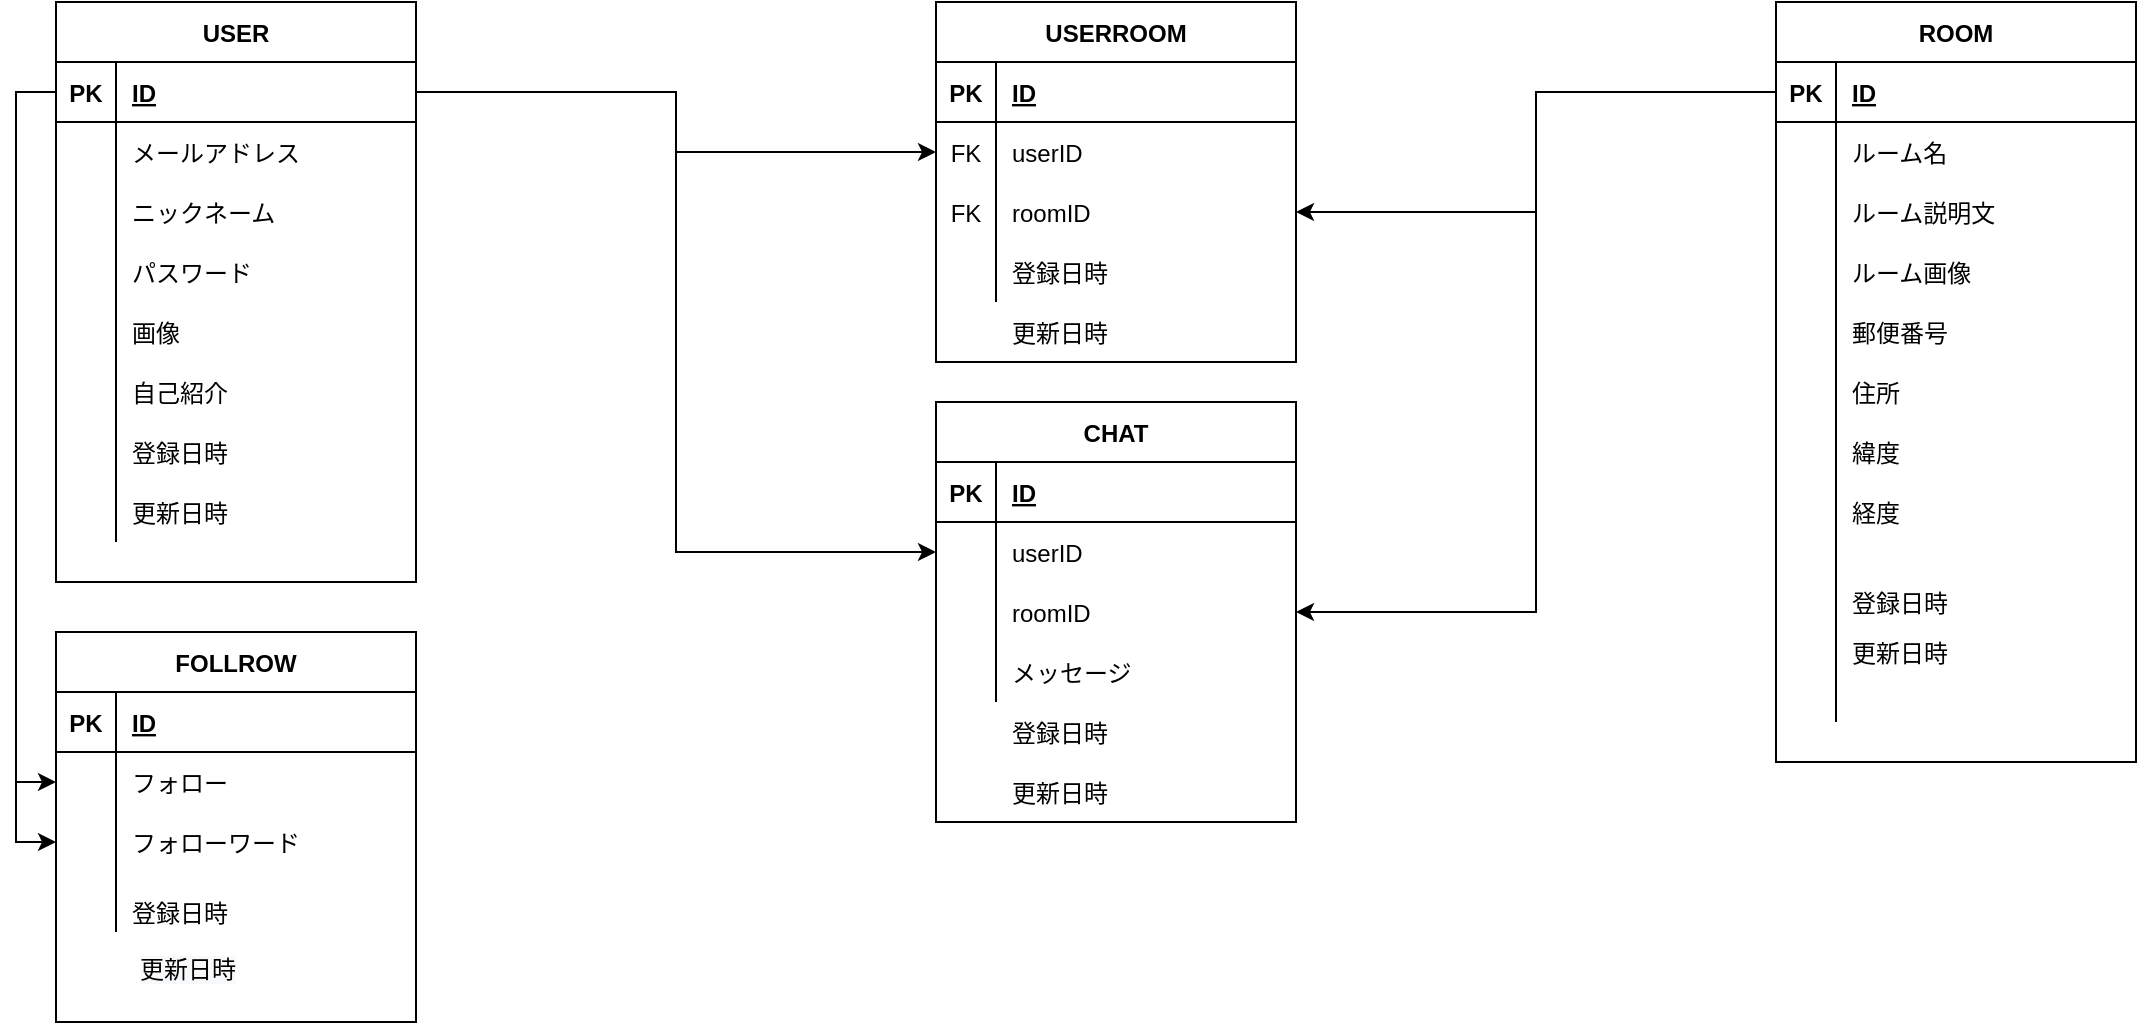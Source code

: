 <mxfile version="14.2.6" type="github">
  <diagram id="dEB8XlI67_u_IVw_Vs-G" name="ページ1">
    <mxGraphModel dx="773" dy="391" grid="1" gridSize="10" guides="1" tooltips="1" connect="1" arrows="1" fold="1" page="1" pageScale="1" pageWidth="1654" pageHeight="1169" math="0" shadow="0">
      <root>
        <mxCell id="0" />
        <mxCell id="1" parent="0" />
        <mxCell id="pdT_NjHJpdxYsYQ8o59m-1" value="USER" style="shape=table;startSize=30;container=1;collapsible=1;childLayout=tableLayout;fixedRows=1;rowLines=0;fontStyle=1;align=center;resizeLast=1;" parent="1" vertex="1">
          <mxGeometry x="40" y="40" width="180" height="290" as="geometry" />
        </mxCell>
        <mxCell id="pdT_NjHJpdxYsYQ8o59m-2" value="" style="shape=partialRectangle;collapsible=0;dropTarget=0;pointerEvents=0;fillColor=none;top=0;left=0;bottom=1;right=0;points=[[0,0.5],[1,0.5]];portConstraint=eastwest;" parent="pdT_NjHJpdxYsYQ8o59m-1" vertex="1">
          <mxGeometry y="30" width="180" height="30" as="geometry" />
        </mxCell>
        <mxCell id="pdT_NjHJpdxYsYQ8o59m-3" value="PK" style="shape=partialRectangle;connectable=0;fillColor=none;top=0;left=0;bottom=0;right=0;fontStyle=1;overflow=hidden;" parent="pdT_NjHJpdxYsYQ8o59m-2" vertex="1">
          <mxGeometry width="30" height="30" as="geometry" />
        </mxCell>
        <mxCell id="pdT_NjHJpdxYsYQ8o59m-4" value="ID" style="shape=partialRectangle;connectable=0;fillColor=none;top=0;left=0;bottom=0;right=0;align=left;spacingLeft=6;fontStyle=5;overflow=hidden;" parent="pdT_NjHJpdxYsYQ8o59m-2" vertex="1">
          <mxGeometry x="30" width="150" height="30" as="geometry" />
        </mxCell>
        <mxCell id="pdT_NjHJpdxYsYQ8o59m-5" value="" style="shape=partialRectangle;collapsible=0;dropTarget=0;pointerEvents=0;fillColor=none;top=0;left=0;bottom=0;right=0;points=[[0,0.5],[1,0.5]];portConstraint=eastwest;" parent="pdT_NjHJpdxYsYQ8o59m-1" vertex="1">
          <mxGeometry y="60" width="180" height="30" as="geometry" />
        </mxCell>
        <mxCell id="pdT_NjHJpdxYsYQ8o59m-6" value="" style="shape=partialRectangle;connectable=0;fillColor=none;top=0;left=0;bottom=0;right=0;editable=1;overflow=hidden;" parent="pdT_NjHJpdxYsYQ8o59m-5" vertex="1">
          <mxGeometry width="30" height="30" as="geometry" />
        </mxCell>
        <mxCell id="pdT_NjHJpdxYsYQ8o59m-7" value="メールアドレス" style="shape=partialRectangle;connectable=0;fillColor=none;top=0;left=0;bottom=0;right=0;align=left;spacingLeft=6;overflow=hidden;" parent="pdT_NjHJpdxYsYQ8o59m-5" vertex="1">
          <mxGeometry x="30" width="150" height="30" as="geometry" />
        </mxCell>
        <mxCell id="pdT_NjHJpdxYsYQ8o59m-8" value="" style="shape=partialRectangle;collapsible=0;dropTarget=0;pointerEvents=0;fillColor=none;top=0;left=0;bottom=0;right=0;points=[[0,0.5],[1,0.5]];portConstraint=eastwest;" parent="pdT_NjHJpdxYsYQ8o59m-1" vertex="1">
          <mxGeometry y="90" width="180" height="30" as="geometry" />
        </mxCell>
        <mxCell id="pdT_NjHJpdxYsYQ8o59m-9" value="" style="shape=partialRectangle;connectable=0;fillColor=none;top=0;left=0;bottom=0;right=0;editable=1;overflow=hidden;" parent="pdT_NjHJpdxYsYQ8o59m-8" vertex="1">
          <mxGeometry width="30" height="30" as="geometry" />
        </mxCell>
        <mxCell id="pdT_NjHJpdxYsYQ8o59m-10" value="ニックネーム" style="shape=partialRectangle;connectable=0;fillColor=none;top=0;left=0;bottom=0;right=0;align=left;spacingLeft=6;overflow=hidden;" parent="pdT_NjHJpdxYsYQ8o59m-8" vertex="1">
          <mxGeometry x="30" width="150" height="30" as="geometry" />
        </mxCell>
        <mxCell id="pdT_NjHJpdxYsYQ8o59m-11" value="" style="shape=partialRectangle;collapsible=0;dropTarget=0;pointerEvents=0;fillColor=none;top=0;left=0;bottom=0;right=0;points=[[0,0.5],[1,0.5]];portConstraint=eastwest;" parent="pdT_NjHJpdxYsYQ8o59m-1" vertex="1">
          <mxGeometry y="120" width="180" height="30" as="geometry" />
        </mxCell>
        <mxCell id="pdT_NjHJpdxYsYQ8o59m-12" value="" style="shape=partialRectangle;connectable=0;fillColor=none;top=0;left=0;bottom=0;right=0;editable=1;overflow=hidden;" parent="pdT_NjHJpdxYsYQ8o59m-11" vertex="1">
          <mxGeometry width="30" height="30" as="geometry" />
        </mxCell>
        <mxCell id="pdT_NjHJpdxYsYQ8o59m-13" value="パスワード" style="shape=partialRectangle;connectable=0;fillColor=none;top=0;left=0;bottom=0;right=0;align=left;spacingLeft=6;overflow=hidden;" parent="pdT_NjHJpdxYsYQ8o59m-11" vertex="1">
          <mxGeometry x="30" width="150" height="30" as="geometry" />
        </mxCell>
        <mxCell id="pdT_NjHJpdxYsYQ8o59m-14" value="" style="shape=partialRectangle;collapsible=0;dropTarget=0;pointerEvents=0;fillColor=none;top=0;left=0;bottom=0;right=0;points=[[0,0.5],[1,0.5]];portConstraint=eastwest;" parent="pdT_NjHJpdxYsYQ8o59m-1" vertex="1">
          <mxGeometry y="150" width="180" height="30" as="geometry" />
        </mxCell>
        <mxCell id="pdT_NjHJpdxYsYQ8o59m-15" value="" style="shape=partialRectangle;connectable=0;fillColor=none;top=0;left=0;bottom=0;right=0;editable=1;overflow=hidden;" parent="pdT_NjHJpdxYsYQ8o59m-14" vertex="1">
          <mxGeometry width="30" height="30" as="geometry" />
        </mxCell>
        <mxCell id="pdT_NjHJpdxYsYQ8o59m-16" value="画像" style="shape=partialRectangle;connectable=0;fillColor=none;top=0;left=0;bottom=0;right=0;align=left;spacingLeft=6;overflow=hidden;" parent="pdT_NjHJpdxYsYQ8o59m-14" vertex="1">
          <mxGeometry x="30" width="150" height="30" as="geometry" />
        </mxCell>
        <mxCell id="pdT_NjHJpdxYsYQ8o59m-17" value="" style="shape=partialRectangle;collapsible=0;dropTarget=0;pointerEvents=0;fillColor=none;top=0;left=0;bottom=0;right=0;points=[[0,0.5],[1,0.5]];portConstraint=eastwest;" parent="pdT_NjHJpdxYsYQ8o59m-1" vertex="1">
          <mxGeometry y="180" width="180" height="30" as="geometry" />
        </mxCell>
        <mxCell id="pdT_NjHJpdxYsYQ8o59m-18" value="" style="shape=partialRectangle;connectable=0;fillColor=none;top=0;left=0;bottom=0;right=0;editable=1;overflow=hidden;" parent="pdT_NjHJpdxYsYQ8o59m-17" vertex="1">
          <mxGeometry width="30" height="30" as="geometry" />
        </mxCell>
        <mxCell id="pdT_NjHJpdxYsYQ8o59m-19" value="自己紹介" style="shape=partialRectangle;connectable=0;fillColor=none;top=0;left=0;bottom=0;right=0;align=left;spacingLeft=6;overflow=hidden;" parent="pdT_NjHJpdxYsYQ8o59m-17" vertex="1">
          <mxGeometry x="30" width="150" height="30" as="geometry" />
        </mxCell>
        <mxCell id="pdT_NjHJpdxYsYQ8o59m-71" value="" style="shape=partialRectangle;collapsible=0;dropTarget=0;pointerEvents=0;fillColor=none;top=0;left=0;bottom=0;right=0;points=[[0,0.5],[1,0.5]];portConstraint=eastwest;" parent="pdT_NjHJpdxYsYQ8o59m-1" vertex="1">
          <mxGeometry y="210" width="180" height="30" as="geometry" />
        </mxCell>
        <mxCell id="pdT_NjHJpdxYsYQ8o59m-72" value="" style="shape=partialRectangle;connectable=0;fillColor=none;top=0;left=0;bottom=0;right=0;editable=1;overflow=hidden;" parent="pdT_NjHJpdxYsYQ8o59m-71" vertex="1">
          <mxGeometry width="30" height="30" as="geometry" />
        </mxCell>
        <mxCell id="pdT_NjHJpdxYsYQ8o59m-73" value="登録日時" style="shape=partialRectangle;connectable=0;fillColor=none;top=0;left=0;bottom=0;right=0;align=left;spacingLeft=6;overflow=hidden;" parent="pdT_NjHJpdxYsYQ8o59m-71" vertex="1">
          <mxGeometry x="30" width="150" height="30" as="geometry" />
        </mxCell>
        <mxCell id="pdT_NjHJpdxYsYQ8o59m-75" value="" style="shape=partialRectangle;collapsible=0;dropTarget=0;pointerEvents=0;fillColor=none;top=0;left=0;bottom=0;right=0;points=[[0,0.5],[1,0.5]];portConstraint=eastwest;" parent="pdT_NjHJpdxYsYQ8o59m-1" vertex="1">
          <mxGeometry y="240" width="180" height="30" as="geometry" />
        </mxCell>
        <mxCell id="pdT_NjHJpdxYsYQ8o59m-76" value="" style="shape=partialRectangle;connectable=0;fillColor=none;top=0;left=0;bottom=0;right=0;editable=1;overflow=hidden;" parent="pdT_NjHJpdxYsYQ8o59m-75" vertex="1">
          <mxGeometry width="30" height="30" as="geometry" />
        </mxCell>
        <mxCell id="pdT_NjHJpdxYsYQ8o59m-77" value="更新日時" style="shape=partialRectangle;connectable=0;fillColor=none;top=0;left=0;bottom=0;right=0;align=left;spacingLeft=6;overflow=hidden;" parent="pdT_NjHJpdxYsYQ8o59m-75" vertex="1">
          <mxGeometry x="30" width="150" height="30" as="geometry" />
        </mxCell>
        <mxCell id="pdT_NjHJpdxYsYQ8o59m-20" value="ROOM" style="shape=table;startSize=30;container=1;collapsible=1;childLayout=tableLayout;fixedRows=1;rowLines=0;fontStyle=1;align=center;resizeLast=1;" parent="1" vertex="1">
          <mxGeometry x="900" y="40" width="180" height="380" as="geometry" />
        </mxCell>
        <mxCell id="pdT_NjHJpdxYsYQ8o59m-21" value="" style="shape=partialRectangle;collapsible=0;dropTarget=0;pointerEvents=0;fillColor=none;top=0;left=0;bottom=1;right=0;points=[[0,0.5],[1,0.5]];portConstraint=eastwest;" parent="pdT_NjHJpdxYsYQ8o59m-20" vertex="1">
          <mxGeometry y="30" width="180" height="30" as="geometry" />
        </mxCell>
        <mxCell id="pdT_NjHJpdxYsYQ8o59m-22" value="PK" style="shape=partialRectangle;connectable=0;fillColor=none;top=0;left=0;bottom=0;right=0;fontStyle=1;overflow=hidden;" parent="pdT_NjHJpdxYsYQ8o59m-21" vertex="1">
          <mxGeometry width="30" height="30" as="geometry" />
        </mxCell>
        <mxCell id="pdT_NjHJpdxYsYQ8o59m-23" value="ID" style="shape=partialRectangle;connectable=0;fillColor=none;top=0;left=0;bottom=0;right=0;align=left;spacingLeft=6;fontStyle=5;overflow=hidden;" parent="pdT_NjHJpdxYsYQ8o59m-21" vertex="1">
          <mxGeometry x="30" width="150" height="30" as="geometry" />
        </mxCell>
        <mxCell id="pdT_NjHJpdxYsYQ8o59m-24" value="" style="shape=partialRectangle;collapsible=0;dropTarget=0;pointerEvents=0;fillColor=none;top=0;left=0;bottom=0;right=0;points=[[0,0.5],[1,0.5]];portConstraint=eastwest;" parent="pdT_NjHJpdxYsYQ8o59m-20" vertex="1">
          <mxGeometry y="60" width="180" height="30" as="geometry" />
        </mxCell>
        <mxCell id="pdT_NjHJpdxYsYQ8o59m-25" value="" style="shape=partialRectangle;connectable=0;fillColor=none;top=0;left=0;bottom=0;right=0;editable=1;overflow=hidden;" parent="pdT_NjHJpdxYsYQ8o59m-24" vertex="1">
          <mxGeometry width="30" height="30" as="geometry" />
        </mxCell>
        <mxCell id="pdT_NjHJpdxYsYQ8o59m-26" value="ルーム名" style="shape=partialRectangle;connectable=0;fillColor=none;top=0;left=0;bottom=0;right=0;align=left;spacingLeft=6;overflow=hidden;" parent="pdT_NjHJpdxYsYQ8o59m-24" vertex="1">
          <mxGeometry x="30" width="150" height="30" as="geometry" />
        </mxCell>
        <mxCell id="pdT_NjHJpdxYsYQ8o59m-67" value="" style="shape=partialRectangle;collapsible=0;dropTarget=0;pointerEvents=0;fillColor=none;top=0;left=0;bottom=0;right=0;points=[[0,0.5],[1,0.5]];portConstraint=eastwest;" parent="pdT_NjHJpdxYsYQ8o59m-20" vertex="1">
          <mxGeometry y="90" width="180" height="30" as="geometry" />
        </mxCell>
        <mxCell id="pdT_NjHJpdxYsYQ8o59m-68" value="" style="shape=partialRectangle;connectable=0;fillColor=none;top=0;left=0;bottom=0;right=0;editable=1;overflow=hidden;" parent="pdT_NjHJpdxYsYQ8o59m-67" vertex="1">
          <mxGeometry width="30" height="30" as="geometry" />
        </mxCell>
        <mxCell id="pdT_NjHJpdxYsYQ8o59m-69" value="ルーム説明文" style="shape=partialRectangle;connectable=0;fillColor=none;top=0;left=0;bottom=0;right=0;align=left;spacingLeft=6;overflow=hidden;" parent="pdT_NjHJpdxYsYQ8o59m-67" vertex="1">
          <mxGeometry x="30" width="150" height="30" as="geometry" />
        </mxCell>
        <mxCell id="pdT_NjHJpdxYsYQ8o59m-104" value="" style="shape=partialRectangle;collapsible=0;dropTarget=0;pointerEvents=0;fillColor=none;top=0;left=0;bottom=0;right=0;points=[[0,0.5],[1,0.5]];portConstraint=eastwest;" parent="pdT_NjHJpdxYsYQ8o59m-20" vertex="1">
          <mxGeometry y="120" width="180" height="30" as="geometry" />
        </mxCell>
        <mxCell id="pdT_NjHJpdxYsYQ8o59m-105" value="" style="shape=partialRectangle;connectable=0;fillColor=none;top=0;left=0;bottom=0;right=0;editable=1;overflow=hidden;" parent="pdT_NjHJpdxYsYQ8o59m-104" vertex="1">
          <mxGeometry width="30" height="30" as="geometry" />
        </mxCell>
        <mxCell id="pdT_NjHJpdxYsYQ8o59m-106" value="ルーム画像" style="shape=partialRectangle;connectable=0;fillColor=none;top=0;left=0;bottom=0;right=0;align=left;spacingLeft=6;overflow=hidden;" parent="pdT_NjHJpdxYsYQ8o59m-104" vertex="1">
          <mxGeometry x="30" width="150" height="30" as="geometry" />
        </mxCell>
        <mxCell id="pdT_NjHJpdxYsYQ8o59m-108" value="" style="shape=partialRectangle;collapsible=0;dropTarget=0;pointerEvents=0;fillColor=none;top=0;left=0;bottom=0;right=0;points=[[0,0.5],[1,0.5]];portConstraint=eastwest;" parent="pdT_NjHJpdxYsYQ8o59m-20" vertex="1">
          <mxGeometry y="150" width="180" height="30" as="geometry" />
        </mxCell>
        <mxCell id="pdT_NjHJpdxYsYQ8o59m-109" value="" style="shape=partialRectangle;connectable=0;fillColor=none;top=0;left=0;bottom=0;right=0;editable=1;overflow=hidden;" parent="pdT_NjHJpdxYsYQ8o59m-108" vertex="1">
          <mxGeometry width="30" height="30" as="geometry" />
        </mxCell>
        <mxCell id="pdT_NjHJpdxYsYQ8o59m-110" value="郵便番号" style="shape=partialRectangle;connectable=0;fillColor=none;top=0;left=0;bottom=0;right=0;align=left;spacingLeft=6;overflow=hidden;" parent="pdT_NjHJpdxYsYQ8o59m-108" vertex="1">
          <mxGeometry x="30" width="150" height="30" as="geometry" />
        </mxCell>
        <mxCell id="pdT_NjHJpdxYsYQ8o59m-112" value="" style="shape=partialRectangle;collapsible=0;dropTarget=0;pointerEvents=0;fillColor=none;top=0;left=0;bottom=0;right=0;points=[[0,0.5],[1,0.5]];portConstraint=eastwest;" parent="pdT_NjHJpdxYsYQ8o59m-20" vertex="1">
          <mxGeometry y="180" width="180" height="30" as="geometry" />
        </mxCell>
        <mxCell id="pdT_NjHJpdxYsYQ8o59m-113" value="" style="shape=partialRectangle;connectable=0;fillColor=none;top=0;left=0;bottom=0;right=0;editable=1;overflow=hidden;" parent="pdT_NjHJpdxYsYQ8o59m-112" vertex="1">
          <mxGeometry width="30" height="30" as="geometry" />
        </mxCell>
        <mxCell id="pdT_NjHJpdxYsYQ8o59m-114" value="住所" style="shape=partialRectangle;connectable=0;fillColor=none;top=0;left=0;bottom=0;right=0;align=left;spacingLeft=6;overflow=hidden;" parent="pdT_NjHJpdxYsYQ8o59m-112" vertex="1">
          <mxGeometry x="30" width="150" height="30" as="geometry" />
        </mxCell>
        <mxCell id="pdT_NjHJpdxYsYQ8o59m-116" value="" style="shape=partialRectangle;collapsible=0;dropTarget=0;pointerEvents=0;fillColor=none;top=0;left=0;bottom=0;right=0;points=[[0,0.5],[1,0.5]];portConstraint=eastwest;" parent="pdT_NjHJpdxYsYQ8o59m-20" vertex="1">
          <mxGeometry y="210" width="180" height="30" as="geometry" />
        </mxCell>
        <mxCell id="pdT_NjHJpdxYsYQ8o59m-117" value="" style="shape=partialRectangle;connectable=0;fillColor=none;top=0;left=0;bottom=0;right=0;editable=1;overflow=hidden;" parent="pdT_NjHJpdxYsYQ8o59m-116" vertex="1">
          <mxGeometry width="30" height="30" as="geometry" />
        </mxCell>
        <mxCell id="pdT_NjHJpdxYsYQ8o59m-118" value="緯度" style="shape=partialRectangle;connectable=0;fillColor=none;top=0;left=0;bottom=0;right=0;align=left;spacingLeft=6;overflow=hidden;" parent="pdT_NjHJpdxYsYQ8o59m-116" vertex="1">
          <mxGeometry x="30" width="150" height="30" as="geometry" />
        </mxCell>
        <mxCell id="pdT_NjHJpdxYsYQ8o59m-120" value="" style="shape=partialRectangle;collapsible=0;dropTarget=0;pointerEvents=0;fillColor=none;top=0;left=0;bottom=0;right=0;points=[[0,0.5],[1,0.5]];portConstraint=eastwest;" parent="pdT_NjHJpdxYsYQ8o59m-20" vertex="1">
          <mxGeometry y="240" width="180" height="30" as="geometry" />
        </mxCell>
        <mxCell id="pdT_NjHJpdxYsYQ8o59m-121" value="" style="shape=partialRectangle;connectable=0;fillColor=none;top=0;left=0;bottom=0;right=0;editable=1;overflow=hidden;" parent="pdT_NjHJpdxYsYQ8o59m-120" vertex="1">
          <mxGeometry width="30" height="30" as="geometry" />
        </mxCell>
        <mxCell id="pdT_NjHJpdxYsYQ8o59m-122" value="経度" style="shape=partialRectangle;connectable=0;fillColor=none;top=0;left=0;bottom=0;right=0;align=left;spacingLeft=6;overflow=hidden;" parent="pdT_NjHJpdxYsYQ8o59m-120" vertex="1">
          <mxGeometry x="30" width="150" height="30" as="geometry" />
        </mxCell>
        <mxCell id="pdT_NjHJpdxYsYQ8o59m-27" value="" style="shape=partialRectangle;collapsible=0;dropTarget=0;pointerEvents=0;fillColor=none;top=0;left=0;bottom=0;right=0;points=[[0,0.5],[1,0.5]];portConstraint=eastwest;" parent="pdT_NjHJpdxYsYQ8o59m-20" vertex="1">
          <mxGeometry y="270" width="180" height="40" as="geometry" />
        </mxCell>
        <mxCell id="pdT_NjHJpdxYsYQ8o59m-28" value="" style="shape=partialRectangle;connectable=0;fillColor=none;top=0;left=0;bottom=0;right=0;editable=1;overflow=hidden;" parent="pdT_NjHJpdxYsYQ8o59m-27" vertex="1">
          <mxGeometry width="30" height="40" as="geometry" />
        </mxCell>
        <mxCell id="pdT_NjHJpdxYsYQ8o59m-29" value="" style="shape=partialRectangle;connectable=0;fillColor=none;top=0;left=0;bottom=0;right=0;align=left;spacingLeft=6;overflow=hidden;" parent="pdT_NjHJpdxYsYQ8o59m-27" vertex="1">
          <mxGeometry x="30" width="150" height="40" as="geometry" />
        </mxCell>
        <mxCell id="pdT_NjHJpdxYsYQ8o59m-30" value="" style="shape=partialRectangle;collapsible=0;dropTarget=0;pointerEvents=0;fillColor=none;top=0;left=0;bottom=0;right=0;points=[[0,0.5],[1,0.5]];portConstraint=eastwest;" parent="pdT_NjHJpdxYsYQ8o59m-20" vertex="1">
          <mxGeometry y="310" width="180" height="50" as="geometry" />
        </mxCell>
        <mxCell id="pdT_NjHJpdxYsYQ8o59m-31" value="" style="shape=partialRectangle;connectable=0;fillColor=none;top=0;left=0;bottom=0;right=0;editable=1;overflow=hidden;" parent="pdT_NjHJpdxYsYQ8o59m-30" vertex="1">
          <mxGeometry width="30" height="50" as="geometry" />
        </mxCell>
        <mxCell id="pdT_NjHJpdxYsYQ8o59m-32" value="" style="shape=partialRectangle;connectable=0;fillColor=none;top=0;left=0;bottom=0;right=0;align=left;spacingLeft=6;overflow=hidden;" parent="pdT_NjHJpdxYsYQ8o59m-30" vertex="1">
          <mxGeometry x="30" width="150" height="50" as="geometry" />
        </mxCell>
        <mxCell id="pdT_NjHJpdxYsYQ8o59m-33" value="USERROOM" style="shape=table;startSize=30;container=1;collapsible=1;childLayout=tableLayout;fixedRows=1;rowLines=0;fontStyle=1;align=center;resizeLast=1;" parent="1" vertex="1">
          <mxGeometry x="480" y="40" width="180" height="180" as="geometry" />
        </mxCell>
        <mxCell id="pdT_NjHJpdxYsYQ8o59m-34" value="" style="shape=partialRectangle;collapsible=0;dropTarget=0;pointerEvents=0;fillColor=none;top=0;left=0;bottom=1;right=0;points=[[0,0.5],[1,0.5]];portConstraint=eastwest;" parent="pdT_NjHJpdxYsYQ8o59m-33" vertex="1">
          <mxGeometry y="30" width="180" height="30" as="geometry" />
        </mxCell>
        <mxCell id="pdT_NjHJpdxYsYQ8o59m-35" value="PK" style="shape=partialRectangle;connectable=0;fillColor=none;top=0;left=0;bottom=0;right=0;fontStyle=1;overflow=hidden;" parent="pdT_NjHJpdxYsYQ8o59m-34" vertex="1">
          <mxGeometry width="30" height="30" as="geometry" />
        </mxCell>
        <mxCell id="pdT_NjHJpdxYsYQ8o59m-36" value="ID" style="shape=partialRectangle;connectable=0;fillColor=none;top=0;left=0;bottom=0;right=0;align=left;spacingLeft=6;fontStyle=5;overflow=hidden;" parent="pdT_NjHJpdxYsYQ8o59m-34" vertex="1">
          <mxGeometry x="30" width="150" height="30" as="geometry" />
        </mxCell>
        <mxCell id="pdT_NjHJpdxYsYQ8o59m-37" value="" style="shape=partialRectangle;collapsible=0;dropTarget=0;pointerEvents=0;fillColor=none;top=0;left=0;bottom=0;right=0;points=[[0,0.5],[1,0.5]];portConstraint=eastwest;" parent="pdT_NjHJpdxYsYQ8o59m-33" vertex="1">
          <mxGeometry y="60" width="180" height="30" as="geometry" />
        </mxCell>
        <mxCell id="pdT_NjHJpdxYsYQ8o59m-38" value="FK" style="shape=partialRectangle;connectable=0;fillColor=none;top=0;left=0;bottom=0;right=0;editable=1;overflow=hidden;" parent="pdT_NjHJpdxYsYQ8o59m-37" vertex="1">
          <mxGeometry width="30" height="30" as="geometry" />
        </mxCell>
        <mxCell id="pdT_NjHJpdxYsYQ8o59m-39" value="userID" style="shape=partialRectangle;connectable=0;fillColor=none;top=0;left=0;bottom=0;right=0;align=left;spacingLeft=6;overflow=hidden;" parent="pdT_NjHJpdxYsYQ8o59m-37" vertex="1">
          <mxGeometry x="30" width="150" height="30" as="geometry" />
        </mxCell>
        <mxCell id="pdT_NjHJpdxYsYQ8o59m-40" value="" style="shape=partialRectangle;collapsible=0;dropTarget=0;pointerEvents=0;fillColor=none;top=0;left=0;bottom=0;right=0;points=[[0,0.5],[1,0.5]];portConstraint=eastwest;" parent="pdT_NjHJpdxYsYQ8o59m-33" vertex="1">
          <mxGeometry y="90" width="180" height="30" as="geometry" />
        </mxCell>
        <mxCell id="pdT_NjHJpdxYsYQ8o59m-41" value="FK" style="shape=partialRectangle;connectable=0;fillColor=none;top=0;left=0;bottom=0;right=0;editable=1;overflow=hidden;" parent="pdT_NjHJpdxYsYQ8o59m-40" vertex="1">
          <mxGeometry width="30" height="30" as="geometry" />
        </mxCell>
        <mxCell id="pdT_NjHJpdxYsYQ8o59m-42" value="roomID" style="shape=partialRectangle;connectable=0;fillColor=none;top=0;left=0;bottom=0;right=0;align=left;spacingLeft=6;overflow=hidden;" parent="pdT_NjHJpdxYsYQ8o59m-40" vertex="1">
          <mxGeometry x="30" width="150" height="30" as="geometry" />
        </mxCell>
        <mxCell id="pdT_NjHJpdxYsYQ8o59m-43" value="" style="shape=partialRectangle;collapsible=0;dropTarget=0;pointerEvents=0;fillColor=none;top=0;left=0;bottom=0;right=0;points=[[0,0.5],[1,0.5]];portConstraint=eastwest;" parent="pdT_NjHJpdxYsYQ8o59m-33" vertex="1">
          <mxGeometry y="120" width="180" height="30" as="geometry" />
        </mxCell>
        <mxCell id="pdT_NjHJpdxYsYQ8o59m-44" value="" style="shape=partialRectangle;connectable=0;fillColor=none;top=0;left=0;bottom=0;right=0;editable=1;overflow=hidden;" parent="pdT_NjHJpdxYsYQ8o59m-43" vertex="1">
          <mxGeometry width="30" height="30" as="geometry" />
        </mxCell>
        <mxCell id="pdT_NjHJpdxYsYQ8o59m-45" value="" style="shape=partialRectangle;connectable=0;fillColor=none;top=0;left=0;bottom=0;right=0;align=left;spacingLeft=6;overflow=hidden;" parent="pdT_NjHJpdxYsYQ8o59m-43" vertex="1">
          <mxGeometry x="30" width="150" height="30" as="geometry" />
        </mxCell>
        <mxCell id="pdT_NjHJpdxYsYQ8o59m-46" style="edgeStyle=orthogonalEdgeStyle;rounded=0;orthogonalLoop=1;jettySize=auto;html=1;exitX=1;exitY=0.5;exitDx=0;exitDy=0;entryX=0;entryY=0.5;entryDx=0;entryDy=0;" parent="1" source="pdT_NjHJpdxYsYQ8o59m-2" target="pdT_NjHJpdxYsYQ8o59m-37" edge="1">
          <mxGeometry relative="1" as="geometry" />
        </mxCell>
        <mxCell id="pdT_NjHJpdxYsYQ8o59m-47" style="edgeStyle=orthogonalEdgeStyle;rounded=0;orthogonalLoop=1;jettySize=auto;html=1;exitX=0;exitY=0.5;exitDx=0;exitDy=0;entryX=1;entryY=0.5;entryDx=0;entryDy=0;" parent="1" source="pdT_NjHJpdxYsYQ8o59m-21" target="pdT_NjHJpdxYsYQ8o59m-40" edge="1">
          <mxGeometry relative="1" as="geometry" />
        </mxCell>
        <mxCell id="pdT_NjHJpdxYsYQ8o59m-48" value="CHAT" style="shape=table;startSize=30;container=1;collapsible=1;childLayout=tableLayout;fixedRows=1;rowLines=0;fontStyle=1;align=center;resizeLast=1;" parent="1" vertex="1">
          <mxGeometry x="480" y="240" width="180" height="210" as="geometry" />
        </mxCell>
        <mxCell id="pdT_NjHJpdxYsYQ8o59m-49" value="" style="shape=partialRectangle;collapsible=0;dropTarget=0;pointerEvents=0;fillColor=none;top=0;left=0;bottom=1;right=0;points=[[0,0.5],[1,0.5]];portConstraint=eastwest;" parent="pdT_NjHJpdxYsYQ8o59m-48" vertex="1">
          <mxGeometry y="30" width="180" height="30" as="geometry" />
        </mxCell>
        <mxCell id="pdT_NjHJpdxYsYQ8o59m-50" value="PK" style="shape=partialRectangle;connectable=0;fillColor=none;top=0;left=0;bottom=0;right=0;fontStyle=1;overflow=hidden;" parent="pdT_NjHJpdxYsYQ8o59m-49" vertex="1">
          <mxGeometry width="30" height="30" as="geometry" />
        </mxCell>
        <mxCell id="pdT_NjHJpdxYsYQ8o59m-51" value="ID" style="shape=partialRectangle;connectable=0;fillColor=none;top=0;left=0;bottom=0;right=0;align=left;spacingLeft=6;fontStyle=5;overflow=hidden;" parent="pdT_NjHJpdxYsYQ8o59m-49" vertex="1">
          <mxGeometry x="30" width="150" height="30" as="geometry" />
        </mxCell>
        <mxCell id="pdT_NjHJpdxYsYQ8o59m-52" value="" style="shape=partialRectangle;collapsible=0;dropTarget=0;pointerEvents=0;fillColor=none;top=0;left=0;bottom=0;right=0;points=[[0,0.5],[1,0.5]];portConstraint=eastwest;" parent="pdT_NjHJpdxYsYQ8o59m-48" vertex="1">
          <mxGeometry y="60" width="180" height="30" as="geometry" />
        </mxCell>
        <mxCell id="pdT_NjHJpdxYsYQ8o59m-53" value="" style="shape=partialRectangle;connectable=0;fillColor=none;top=0;left=0;bottom=0;right=0;editable=1;overflow=hidden;" parent="pdT_NjHJpdxYsYQ8o59m-52" vertex="1">
          <mxGeometry width="30" height="30" as="geometry" />
        </mxCell>
        <mxCell id="pdT_NjHJpdxYsYQ8o59m-54" value="userID" style="shape=partialRectangle;connectable=0;fillColor=none;top=0;left=0;bottom=0;right=0;align=left;spacingLeft=6;overflow=hidden;" parent="pdT_NjHJpdxYsYQ8o59m-52" vertex="1">
          <mxGeometry x="30" width="150" height="30" as="geometry" />
        </mxCell>
        <mxCell id="pdT_NjHJpdxYsYQ8o59m-55" value="" style="shape=partialRectangle;collapsible=0;dropTarget=0;pointerEvents=0;fillColor=none;top=0;left=0;bottom=0;right=0;points=[[0,0.5],[1,0.5]];portConstraint=eastwest;" parent="pdT_NjHJpdxYsYQ8o59m-48" vertex="1">
          <mxGeometry y="90" width="180" height="30" as="geometry" />
        </mxCell>
        <mxCell id="pdT_NjHJpdxYsYQ8o59m-56" value="" style="shape=partialRectangle;connectable=0;fillColor=none;top=0;left=0;bottom=0;right=0;editable=1;overflow=hidden;" parent="pdT_NjHJpdxYsYQ8o59m-55" vertex="1">
          <mxGeometry width="30" height="30" as="geometry" />
        </mxCell>
        <mxCell id="pdT_NjHJpdxYsYQ8o59m-57" value="roomID" style="shape=partialRectangle;connectable=0;fillColor=none;top=0;left=0;bottom=0;right=0;align=left;spacingLeft=6;overflow=hidden;" parent="pdT_NjHJpdxYsYQ8o59m-55" vertex="1">
          <mxGeometry x="30" width="150" height="30" as="geometry" />
        </mxCell>
        <mxCell id="pdT_NjHJpdxYsYQ8o59m-58" value="" style="shape=partialRectangle;collapsible=0;dropTarget=0;pointerEvents=0;fillColor=none;top=0;left=0;bottom=0;right=0;points=[[0,0.5],[1,0.5]];portConstraint=eastwest;" parent="pdT_NjHJpdxYsYQ8o59m-48" vertex="1">
          <mxGeometry y="120" width="180" height="30" as="geometry" />
        </mxCell>
        <mxCell id="pdT_NjHJpdxYsYQ8o59m-59" value="" style="shape=partialRectangle;connectable=0;fillColor=none;top=0;left=0;bottom=0;right=0;editable=1;overflow=hidden;" parent="pdT_NjHJpdxYsYQ8o59m-58" vertex="1">
          <mxGeometry width="30" height="30" as="geometry" />
        </mxCell>
        <mxCell id="pdT_NjHJpdxYsYQ8o59m-60" value="メッセージ" style="shape=partialRectangle;connectable=0;fillColor=none;top=0;left=0;bottom=0;right=0;align=left;spacingLeft=6;overflow=hidden;" parent="pdT_NjHJpdxYsYQ8o59m-58" vertex="1">
          <mxGeometry x="30" width="150" height="30" as="geometry" />
        </mxCell>
        <mxCell id="pdT_NjHJpdxYsYQ8o59m-64" style="edgeStyle=orthogonalEdgeStyle;rounded=0;orthogonalLoop=1;jettySize=auto;html=1;exitX=0;exitY=0.5;exitDx=0;exitDy=0;entryX=1;entryY=0.5;entryDx=0;entryDy=0;" parent="1" source="pdT_NjHJpdxYsYQ8o59m-21" target="pdT_NjHJpdxYsYQ8o59m-55" edge="1">
          <mxGeometry relative="1" as="geometry" />
        </mxCell>
        <mxCell id="pdT_NjHJpdxYsYQ8o59m-65" style="edgeStyle=orthogonalEdgeStyle;rounded=0;orthogonalLoop=1;jettySize=auto;html=1;exitX=1;exitY=0.5;exitDx=0;exitDy=0;entryX=0;entryY=0.5;entryDx=0;entryDy=0;" parent="1" source="pdT_NjHJpdxYsYQ8o59m-2" target="pdT_NjHJpdxYsYQ8o59m-52" edge="1">
          <mxGeometry relative="1" as="geometry" />
        </mxCell>
        <mxCell id="pdT_NjHJpdxYsYQ8o59m-78" value="登録日時" style="shape=partialRectangle;connectable=0;fillColor=none;top=0;left=0;bottom=0;right=0;align=left;spacingLeft=6;overflow=hidden;" parent="1" vertex="1">
          <mxGeometry x="510" y="160" width="150" height="30" as="geometry" />
        </mxCell>
        <mxCell id="pdT_NjHJpdxYsYQ8o59m-79" value="更新日時" style="shape=partialRectangle;connectable=0;fillColor=none;top=0;left=0;bottom=0;right=0;align=left;spacingLeft=6;overflow=hidden;" parent="1" vertex="1">
          <mxGeometry x="510" y="190" width="150" height="30" as="geometry" />
        </mxCell>
        <mxCell id="pdT_NjHJpdxYsYQ8o59m-80" value="" style="shape=partialRectangle;collapsible=0;dropTarget=0;pointerEvents=0;fillColor=none;top=0;left=0;bottom=0;right=0;points=[[0,0.5],[1,0.5]];portConstraint=eastwest;" parent="1" vertex="1">
          <mxGeometry x="480" y="380" width="180" height="40" as="geometry" />
        </mxCell>
        <mxCell id="pdT_NjHJpdxYsYQ8o59m-81" value="" style="shape=partialRectangle;connectable=0;fillColor=none;top=0;left=0;bottom=0;right=0;editable=1;overflow=hidden;" parent="pdT_NjHJpdxYsYQ8o59m-80" vertex="1">
          <mxGeometry width="30" height="30" as="geometry" />
        </mxCell>
        <mxCell id="pdT_NjHJpdxYsYQ8o59m-82" value="登録日時" style="shape=partialRectangle;connectable=0;fillColor=none;top=0;left=0;bottom=0;right=0;align=left;spacingLeft=6;overflow=hidden;" parent="pdT_NjHJpdxYsYQ8o59m-80" vertex="1">
          <mxGeometry x="30" y="10" width="150" height="30" as="geometry" />
        </mxCell>
        <mxCell id="pdT_NjHJpdxYsYQ8o59m-83" value="更新日時" style="shape=partialRectangle;connectable=0;fillColor=none;top=0;left=0;bottom=0;right=0;align=left;spacingLeft=6;overflow=hidden;" parent="1" vertex="1">
          <mxGeometry x="510" y="420" width="150" height="30" as="geometry" />
        </mxCell>
        <mxCell id="pdT_NjHJpdxYsYQ8o59m-84" value="登録日時" style="shape=partialRectangle;connectable=0;fillColor=none;top=0;left=0;bottom=0;right=0;align=left;spacingLeft=6;overflow=hidden;" parent="1" vertex="1">
          <mxGeometry x="930" y="325" width="150" height="30" as="geometry" />
        </mxCell>
        <mxCell id="pdT_NjHJpdxYsYQ8o59m-85" value="更新日時" style="shape=partialRectangle;connectable=0;fillColor=none;top=0;left=0;bottom=0;right=0;align=left;spacingLeft=6;overflow=hidden;" parent="1" vertex="1">
          <mxGeometry x="930" y="350" width="150" height="30" as="geometry" />
        </mxCell>
        <mxCell id="pdT_NjHJpdxYsYQ8o59m-86" value="FOLLROW" style="shape=table;startSize=30;container=1;collapsible=1;childLayout=tableLayout;fixedRows=1;rowLines=0;fontStyle=1;align=center;resizeLast=1;" parent="1" vertex="1">
          <mxGeometry x="40" y="355" width="180" height="195" as="geometry" />
        </mxCell>
        <mxCell id="pdT_NjHJpdxYsYQ8o59m-87" value="" style="shape=partialRectangle;collapsible=0;dropTarget=0;pointerEvents=0;fillColor=none;top=0;left=0;bottom=1;right=0;points=[[0,0.5],[1,0.5]];portConstraint=eastwest;" parent="pdT_NjHJpdxYsYQ8o59m-86" vertex="1">
          <mxGeometry y="30" width="180" height="30" as="geometry" />
        </mxCell>
        <mxCell id="pdT_NjHJpdxYsYQ8o59m-88" value="PK" style="shape=partialRectangle;connectable=0;fillColor=none;top=0;left=0;bottom=0;right=0;fontStyle=1;overflow=hidden;" parent="pdT_NjHJpdxYsYQ8o59m-87" vertex="1">
          <mxGeometry width="30" height="30" as="geometry" />
        </mxCell>
        <mxCell id="pdT_NjHJpdxYsYQ8o59m-89" value="ID" style="shape=partialRectangle;connectable=0;fillColor=none;top=0;left=0;bottom=0;right=0;align=left;spacingLeft=6;fontStyle=5;overflow=hidden;" parent="pdT_NjHJpdxYsYQ8o59m-87" vertex="1">
          <mxGeometry x="30" width="150" height="30" as="geometry" />
        </mxCell>
        <mxCell id="pdT_NjHJpdxYsYQ8o59m-90" value="" style="shape=partialRectangle;collapsible=0;dropTarget=0;pointerEvents=0;fillColor=none;top=0;left=0;bottom=0;right=0;points=[[0,0.5],[1,0.5]];portConstraint=eastwest;" parent="pdT_NjHJpdxYsYQ8o59m-86" vertex="1">
          <mxGeometry y="60" width="180" height="30" as="geometry" />
        </mxCell>
        <mxCell id="pdT_NjHJpdxYsYQ8o59m-91" value="" style="shape=partialRectangle;connectable=0;fillColor=none;top=0;left=0;bottom=0;right=0;editable=1;overflow=hidden;" parent="pdT_NjHJpdxYsYQ8o59m-90" vertex="1">
          <mxGeometry width="30" height="30" as="geometry" />
        </mxCell>
        <mxCell id="pdT_NjHJpdxYsYQ8o59m-92" value="フォロー" style="shape=partialRectangle;connectable=0;fillColor=none;top=0;left=0;bottom=0;right=0;align=left;spacingLeft=6;overflow=hidden;" parent="pdT_NjHJpdxYsYQ8o59m-90" vertex="1">
          <mxGeometry x="30" width="150" height="30" as="geometry" />
        </mxCell>
        <mxCell id="pdT_NjHJpdxYsYQ8o59m-93" value="" style="shape=partialRectangle;collapsible=0;dropTarget=0;pointerEvents=0;fillColor=none;top=0;left=0;bottom=0;right=0;points=[[0,0.5],[1,0.5]];portConstraint=eastwest;" parent="pdT_NjHJpdxYsYQ8o59m-86" vertex="1">
          <mxGeometry y="90" width="180" height="30" as="geometry" />
        </mxCell>
        <mxCell id="pdT_NjHJpdxYsYQ8o59m-94" value="" style="shape=partialRectangle;connectable=0;fillColor=none;top=0;left=0;bottom=0;right=0;editable=1;overflow=hidden;" parent="pdT_NjHJpdxYsYQ8o59m-93" vertex="1">
          <mxGeometry width="30" height="30" as="geometry" />
        </mxCell>
        <mxCell id="pdT_NjHJpdxYsYQ8o59m-95" value="フォローワード" style="shape=partialRectangle;connectable=0;fillColor=none;top=0;left=0;bottom=0;right=0;align=left;spacingLeft=6;overflow=hidden;" parent="pdT_NjHJpdxYsYQ8o59m-93" vertex="1">
          <mxGeometry x="30" width="150" height="30" as="geometry" />
        </mxCell>
        <mxCell id="pdT_NjHJpdxYsYQ8o59m-96" value="" style="shape=partialRectangle;collapsible=0;dropTarget=0;pointerEvents=0;fillColor=none;top=0;left=0;bottom=0;right=0;points=[[0,0.5],[1,0.5]];portConstraint=eastwest;" parent="pdT_NjHJpdxYsYQ8o59m-86" vertex="1">
          <mxGeometry y="120" width="180" height="30" as="geometry" />
        </mxCell>
        <mxCell id="pdT_NjHJpdxYsYQ8o59m-97" value="" style="shape=partialRectangle;connectable=0;fillColor=none;top=0;left=0;bottom=0;right=0;editable=1;overflow=hidden;" parent="pdT_NjHJpdxYsYQ8o59m-96" vertex="1">
          <mxGeometry width="30" height="30" as="geometry" />
        </mxCell>
        <mxCell id="pdT_NjHJpdxYsYQ8o59m-98" value="" style="shape=partialRectangle;connectable=0;fillColor=none;top=0;left=0;bottom=0;right=0;align=left;spacingLeft=6;overflow=hidden;" parent="pdT_NjHJpdxYsYQ8o59m-96" vertex="1">
          <mxGeometry x="30" width="150" height="30" as="geometry" />
        </mxCell>
        <mxCell id="pdT_NjHJpdxYsYQ8o59m-99" value="登録日時" style="shape=partialRectangle;connectable=0;fillColor=none;top=0;left=0;bottom=0;right=0;align=left;spacingLeft=6;overflow=hidden;" parent="1" vertex="1">
          <mxGeometry x="70" y="480" width="150" height="30" as="geometry" />
        </mxCell>
        <mxCell id="pdT_NjHJpdxYsYQ8o59m-100" value="&lt;meta charset=&quot;utf-8&quot;&gt;&lt;span style=&quot;color: rgb(0, 0, 0); font-family: helvetica; font-size: 12px; font-style: normal; font-weight: 400; letter-spacing: normal; text-align: left; text-indent: 0px; text-transform: none; word-spacing: 0px; background-color: rgb(248, 249, 250); display: inline; float: none;&quot;&gt;更新日時&lt;/span&gt;" style="text;whiteSpace=wrap;html=1;" parent="1" vertex="1">
          <mxGeometry x="80" y="510" width="70" height="30" as="geometry" />
        </mxCell>
        <mxCell id="pdT_NjHJpdxYsYQ8o59m-101" style="edgeStyle=orthogonalEdgeStyle;rounded=0;orthogonalLoop=1;jettySize=auto;html=1;entryX=0;entryY=0.5;entryDx=0;entryDy=0;" parent="1" target="pdT_NjHJpdxYsYQ8o59m-90" edge="1">
          <mxGeometry relative="1" as="geometry">
            <mxPoint x="40" y="85" as="sourcePoint" />
            <Array as="points">
              <mxPoint x="20" y="85" />
              <mxPoint x="20" y="430" />
            </Array>
          </mxGeometry>
        </mxCell>
        <mxCell id="pdT_NjHJpdxYsYQ8o59m-102" style="edgeStyle=orthogonalEdgeStyle;rounded=0;orthogonalLoop=1;jettySize=auto;html=1;exitX=0;exitY=0.5;exitDx=0;exitDy=0;entryX=0;entryY=0.5;entryDx=0;entryDy=0;" parent="1" source="pdT_NjHJpdxYsYQ8o59m-2" target="pdT_NjHJpdxYsYQ8o59m-93" edge="1">
          <mxGeometry relative="1" as="geometry" />
        </mxCell>
      </root>
    </mxGraphModel>
  </diagram>
</mxfile>
